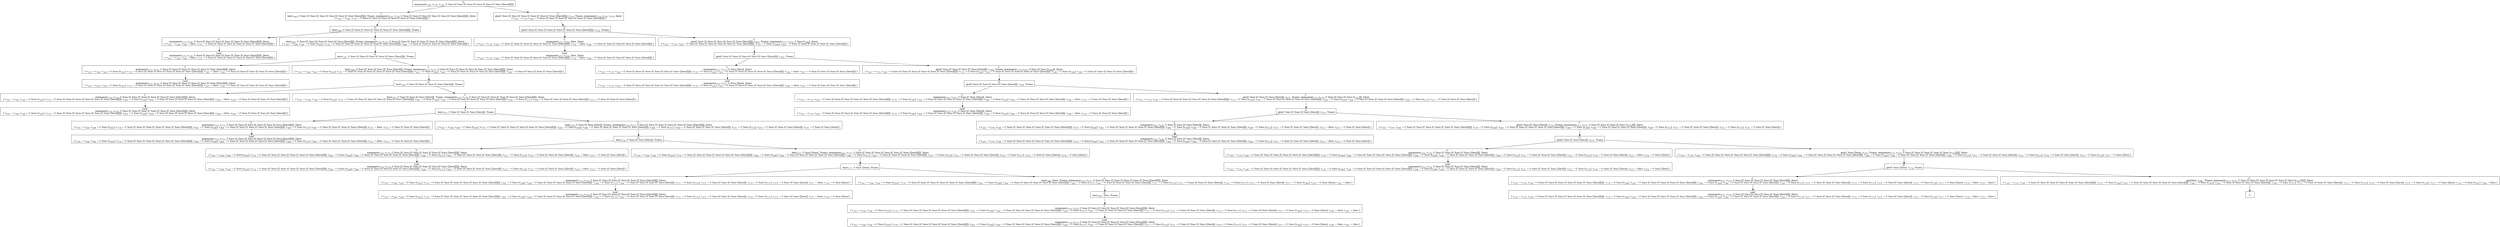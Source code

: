 digraph {
    graph [rankdir=TB
          ,bgcolor=transparent];
    node [shape=box
         ,fillcolor=white
         ,style=filled];
    0 [label=<O <BR/> minmaxo(v<SUB>168</SUB>, v<SUB>170</SUB>, v<SUB>165</SUB>, C Succ [C Succ [C Succ [C Succ [C Succ [C Succ [Zero]]]]]])>];
    1 [label=<C <BR/> leo(v<SUB>168</SUB>, C Succ [C Succ [C Succ [C Succ [C Succ [C Succ [Zero]]]]]], Trueo), minmaxo(v<SUB>173</SUB>, v<SUB>175</SUB>, C Succ [C Succ [C Succ [C Succ [C Succ [C Succ [Zero]]]]]], Zero) <BR/>  [ v<SUB>165</SUB> &rarr; v<SUB>168</SUB>, v<SUB>170</SUB> &rarr; C Succ [C Succ [C Succ [C Succ [C Succ [C Succ [Zero]]]]]] ] >];
    2 [label=<C <BR/> gto(C Succ [C Succ [C Succ [C Succ [C Succ [C Succ [Zero]]]]]], v<SUB>170</SUB>, Trueo), minmaxo(v<SUB>173</SUB>, v<SUB>175</SUB>, v<SUB>170</SUB>, Zero) <BR/>  [ v<SUB>165</SUB> &rarr; v<SUB>170</SUB>, v<SUB>168</SUB> &rarr; C Succ [C Succ [C Succ [C Succ [C Succ [C Succ [Zero]]]]]] ] >];
    3 [label=<O <BR/> leo(v<SUB>168</SUB>, C Succ [C Succ [C Succ [C Succ [C Succ [C Succ [Zero]]]]]], Trueo)>];
    4 [label=<C <BR/> minmaxo(v<SUB>173</SUB>, v<SUB>175</SUB>, C Succ [C Succ [C Succ [C Succ [C Succ [C Succ [Zero]]]]]], Zero) <BR/>  [ v<SUB>165</SUB> &rarr; v<SUB>168</SUB>, v<SUB>168</SUB> &rarr; Zero, v<SUB>170</SUB> &rarr; C Succ [C Succ [C Succ [C Succ [C Succ [C Succ [Zero]]]]]] ] >];
    5 [label=<C <BR/> leo(v<SUB>265</SUB>, C Succ [C Succ [C Succ [C Succ [C Succ [Zero]]]]], Trueo), minmaxo(v<SUB>173</SUB>, v<SUB>175</SUB>, C Succ [C Succ [C Succ [C Succ [C Succ [C Succ [Zero]]]]]], Zero) <BR/>  [ v<SUB>165</SUB> &rarr; v<SUB>168</SUB>, v<SUB>168</SUB> &rarr; C Succ [v<SUB>265</SUB>], v<SUB>170</SUB> &rarr; C Succ [C Succ [C Succ [C Succ [C Succ [C Succ [Zero]]]]]], v<SUB>266</SUB> &rarr; C Succ [C Succ [C Succ [C Succ [C Succ [Zero]]]]] ] >];
    6 [label=<Leaf <BR/> minmaxo(v<SUB>173</SUB>, v<SUB>175</SUB>, C Succ [C Succ [C Succ [C Succ [C Succ [C Succ [Zero]]]]]], Zero) <BR/>  [ v<SUB>165</SUB> &rarr; v<SUB>168</SUB>, v<SUB>168</SUB> &rarr; Zero, v<SUB>170</SUB> &rarr; C Succ [C Succ [C Succ [C Succ [C Succ [C Succ [Zero]]]]]] ] >];
    7 [label=<O <BR/> leo(v<SUB>265</SUB>, C Succ [C Succ [C Succ [C Succ [C Succ [Zero]]]]], Trueo)>];
    8 [label=<C <BR/> minmaxo(v<SUB>173</SUB>, v<SUB>175</SUB>, C Succ [C Succ [C Succ [C Succ [C Succ [C Succ [Zero]]]]]], Zero) <BR/>  [ v<SUB>165</SUB> &rarr; v<SUB>168</SUB>, v<SUB>168</SUB> &rarr; C Succ [v<SUB>265</SUB>], v<SUB>170</SUB> &rarr; C Succ [C Succ [C Succ [C Succ [C Succ [C Succ [Zero]]]]]], v<SUB>265</SUB> &rarr; Zero, v<SUB>266</SUB> &rarr; C Succ [C Succ [C Succ [C Succ [C Succ [Zero]]]]] ] >];
    9 [label=<C <BR/> leo(v<SUB>268</SUB>, C Succ [C Succ [C Succ [C Succ [Zero]]]], Trueo), minmaxo(v<SUB>173</SUB>, v<SUB>175</SUB>, C Succ [C Succ [C Succ [C Succ [C Succ [C Succ [Zero]]]]]], Zero) <BR/>  [ v<SUB>165</SUB> &rarr; v<SUB>168</SUB>, v<SUB>168</SUB> &rarr; C Succ [v<SUB>265</SUB>], v<SUB>170</SUB> &rarr; C Succ [C Succ [C Succ [C Succ [C Succ [C Succ [Zero]]]]]], v<SUB>265</SUB> &rarr; C Succ [v<SUB>268</SUB>], v<SUB>266</SUB> &rarr; C Succ [C Succ [C Succ [C Succ [C Succ [Zero]]]]], v<SUB>269</SUB> &rarr; C Succ [C Succ [C Succ [C Succ [Zero]]]] ] >];
    10 [label=<Leaf <BR/> minmaxo(v<SUB>173</SUB>, v<SUB>175</SUB>, C Succ [C Succ [C Succ [C Succ [C Succ [C Succ [Zero]]]]]], Zero) <BR/>  [ v<SUB>165</SUB> &rarr; v<SUB>168</SUB>, v<SUB>168</SUB> &rarr; C Succ [v<SUB>265</SUB>], v<SUB>170</SUB> &rarr; C Succ [C Succ [C Succ [C Succ [C Succ [C Succ [Zero]]]]]], v<SUB>265</SUB> &rarr; Zero, v<SUB>266</SUB> &rarr; C Succ [C Succ [C Succ [C Succ [C Succ [Zero]]]]] ] >];
    11 [label=<O <BR/> leo(v<SUB>268</SUB>, C Succ [C Succ [C Succ [C Succ [Zero]]]], Trueo)>];
    12 [label=<C <BR/> minmaxo(v<SUB>173</SUB>, v<SUB>175</SUB>, C Succ [C Succ [C Succ [C Succ [C Succ [C Succ [Zero]]]]]], Zero) <BR/>  [ v<SUB>165</SUB> &rarr; v<SUB>168</SUB>, v<SUB>168</SUB> &rarr; C Succ [v<SUB>265</SUB>], v<SUB>170</SUB> &rarr; C Succ [C Succ [C Succ [C Succ [C Succ [C Succ [Zero]]]]]], v<SUB>265</SUB> &rarr; C Succ [v<SUB>268</SUB>], v<SUB>266</SUB> &rarr; C Succ [C Succ [C Succ [C Succ [C Succ [Zero]]]]], v<SUB>268</SUB> &rarr; Zero, v<SUB>269</SUB> &rarr; C Succ [C Succ [C Succ [C Succ [Zero]]]] ] >];
    13 [label=<C <BR/> leo(v<SUB>271</SUB>, C Succ [C Succ [C Succ [Zero]]], Trueo), minmaxo(v<SUB>173</SUB>, v<SUB>175</SUB>, C Succ [C Succ [C Succ [C Succ [C Succ [C Succ [Zero]]]]]], Zero) <BR/>  [ v<SUB>165</SUB> &rarr; v<SUB>168</SUB>, v<SUB>168</SUB> &rarr; C Succ [v<SUB>265</SUB>], v<SUB>170</SUB> &rarr; C Succ [C Succ [C Succ [C Succ [C Succ [C Succ [Zero]]]]]], v<SUB>265</SUB> &rarr; C Succ [v<SUB>268</SUB>], v<SUB>266</SUB> &rarr; C Succ [C Succ [C Succ [C Succ [C Succ [Zero]]]]], v<SUB>268</SUB> &rarr; C Succ [v<SUB>271</SUB>], v<SUB>269</SUB> &rarr; C Succ [C Succ [C Succ [C Succ [Zero]]]], v<SUB>272</SUB> &rarr; C Succ [C Succ [C Succ [Zero]]] ] >];
    14 [label=<Leaf <BR/> minmaxo(v<SUB>173</SUB>, v<SUB>175</SUB>, C Succ [C Succ [C Succ [C Succ [C Succ [C Succ [Zero]]]]]], Zero) <BR/>  [ v<SUB>165</SUB> &rarr; v<SUB>168</SUB>, v<SUB>168</SUB> &rarr; C Succ [v<SUB>265</SUB>], v<SUB>170</SUB> &rarr; C Succ [C Succ [C Succ [C Succ [C Succ [C Succ [Zero]]]]]], v<SUB>265</SUB> &rarr; C Succ [v<SUB>268</SUB>], v<SUB>266</SUB> &rarr; C Succ [C Succ [C Succ [C Succ [C Succ [Zero]]]]], v<SUB>268</SUB> &rarr; Zero, v<SUB>269</SUB> &rarr; C Succ [C Succ [C Succ [C Succ [Zero]]]] ] >];
    15 [label=<O <BR/> leo(v<SUB>271</SUB>, C Succ [C Succ [C Succ [Zero]]], Trueo)>];
    16 [label=<C <BR/> minmaxo(v<SUB>173</SUB>, v<SUB>175</SUB>, C Succ [C Succ [C Succ [C Succ [C Succ [C Succ [Zero]]]]]], Zero) <BR/>  [ v<SUB>165</SUB> &rarr; v<SUB>168</SUB>, v<SUB>168</SUB> &rarr; C Succ [v<SUB>265</SUB>], v<SUB>170</SUB> &rarr; C Succ [C Succ [C Succ [C Succ [C Succ [C Succ [Zero]]]]]], v<SUB>265</SUB> &rarr; C Succ [v<SUB>268</SUB>], v<SUB>266</SUB> &rarr; C Succ [C Succ [C Succ [C Succ [C Succ [Zero]]]]], v<SUB>268</SUB> &rarr; C Succ [v<SUB>271</SUB>], v<SUB>269</SUB> &rarr; C Succ [C Succ [C Succ [C Succ [Zero]]]], v<SUB>271</SUB> &rarr; Zero, v<SUB>272</SUB> &rarr; C Succ [C Succ [C Succ [Zero]]] ] >];
    17 [label=<C <BR/> leo(v<SUB>274</SUB>, C Succ [C Succ [Zero]], Trueo), minmaxo(v<SUB>173</SUB>, v<SUB>175</SUB>, C Succ [C Succ [C Succ [C Succ [C Succ [C Succ [Zero]]]]]], Zero) <BR/>  [ v<SUB>165</SUB> &rarr; v<SUB>168</SUB>, v<SUB>168</SUB> &rarr; C Succ [v<SUB>265</SUB>], v<SUB>170</SUB> &rarr; C Succ [C Succ [C Succ [C Succ [C Succ [C Succ [Zero]]]]]], v<SUB>265</SUB> &rarr; C Succ [v<SUB>268</SUB>], v<SUB>266</SUB> &rarr; C Succ [C Succ [C Succ [C Succ [C Succ [Zero]]]]], v<SUB>268</SUB> &rarr; C Succ [v<SUB>271</SUB>], v<SUB>269</SUB> &rarr; C Succ [C Succ [C Succ [C Succ [Zero]]]], v<SUB>271</SUB> &rarr; C Succ [v<SUB>274</SUB>], v<SUB>272</SUB> &rarr; C Succ [C Succ [C Succ [Zero]]], v<SUB>275</SUB> &rarr; C Succ [C Succ [Zero]] ] >];
    18 [label=<Leaf <BR/> minmaxo(v<SUB>173</SUB>, v<SUB>175</SUB>, C Succ [C Succ [C Succ [C Succ [C Succ [C Succ [Zero]]]]]], Zero) <BR/>  [ v<SUB>165</SUB> &rarr; v<SUB>168</SUB>, v<SUB>168</SUB> &rarr; C Succ [v<SUB>265</SUB>], v<SUB>170</SUB> &rarr; C Succ [C Succ [C Succ [C Succ [C Succ [C Succ [Zero]]]]]], v<SUB>265</SUB> &rarr; C Succ [v<SUB>268</SUB>], v<SUB>266</SUB> &rarr; C Succ [C Succ [C Succ [C Succ [C Succ [Zero]]]]], v<SUB>268</SUB> &rarr; C Succ [v<SUB>271</SUB>], v<SUB>269</SUB> &rarr; C Succ [C Succ [C Succ [C Succ [Zero]]]], v<SUB>271</SUB> &rarr; Zero, v<SUB>272</SUB> &rarr; C Succ [C Succ [C Succ [Zero]]] ] >];
    19 [label=<O <BR/> leo(v<SUB>274</SUB>, C Succ [C Succ [Zero]], Trueo)>];
    20 [label=<C <BR/> minmaxo(v<SUB>173</SUB>, v<SUB>175</SUB>, C Succ [C Succ [C Succ [C Succ [C Succ [C Succ [Zero]]]]]], Zero) <BR/>  [ v<SUB>165</SUB> &rarr; v<SUB>168</SUB>, v<SUB>168</SUB> &rarr; C Succ [v<SUB>265</SUB>], v<SUB>170</SUB> &rarr; C Succ [C Succ [C Succ [C Succ [C Succ [C Succ [Zero]]]]]], v<SUB>265</SUB> &rarr; C Succ [v<SUB>268</SUB>], v<SUB>266</SUB> &rarr; C Succ [C Succ [C Succ [C Succ [C Succ [Zero]]]]], v<SUB>268</SUB> &rarr; C Succ [v<SUB>271</SUB>], v<SUB>269</SUB> &rarr; C Succ [C Succ [C Succ [C Succ [Zero]]]], v<SUB>271</SUB> &rarr; C Succ [v<SUB>274</SUB>], v<SUB>272</SUB> &rarr; C Succ [C Succ [C Succ [Zero]]], v<SUB>274</SUB> &rarr; Zero, v<SUB>275</SUB> &rarr; C Succ [C Succ [Zero]] ] >];
    21 [label=<C <BR/> leo(v<SUB>277</SUB>, C Succ [Zero], Trueo), minmaxo(v<SUB>173</SUB>, v<SUB>175</SUB>, C Succ [C Succ [C Succ [C Succ [C Succ [C Succ [Zero]]]]]], Zero) <BR/>  [ v<SUB>165</SUB> &rarr; v<SUB>168</SUB>, v<SUB>168</SUB> &rarr; C Succ [v<SUB>265</SUB>], v<SUB>170</SUB> &rarr; C Succ [C Succ [C Succ [C Succ [C Succ [C Succ [Zero]]]]]], v<SUB>265</SUB> &rarr; C Succ [v<SUB>268</SUB>], v<SUB>266</SUB> &rarr; C Succ [C Succ [C Succ [C Succ [C Succ [Zero]]]]], v<SUB>268</SUB> &rarr; C Succ [v<SUB>271</SUB>], v<SUB>269</SUB> &rarr; C Succ [C Succ [C Succ [C Succ [Zero]]]], v<SUB>271</SUB> &rarr; C Succ [v<SUB>274</SUB>], v<SUB>272</SUB> &rarr; C Succ [C Succ [C Succ [Zero]]], v<SUB>274</SUB> &rarr; C Succ [v<SUB>277</SUB>], v<SUB>275</SUB> &rarr; C Succ [C Succ [Zero]], v<SUB>278</SUB> &rarr; C Succ [Zero] ] >];
    22 [label=<Leaf <BR/> minmaxo(v<SUB>173</SUB>, v<SUB>175</SUB>, C Succ [C Succ [C Succ [C Succ [C Succ [C Succ [Zero]]]]]], Zero) <BR/>  [ v<SUB>165</SUB> &rarr; v<SUB>168</SUB>, v<SUB>168</SUB> &rarr; C Succ [v<SUB>265</SUB>], v<SUB>170</SUB> &rarr; C Succ [C Succ [C Succ [C Succ [C Succ [C Succ [Zero]]]]]], v<SUB>265</SUB> &rarr; C Succ [v<SUB>268</SUB>], v<SUB>266</SUB> &rarr; C Succ [C Succ [C Succ [C Succ [C Succ [Zero]]]]], v<SUB>268</SUB> &rarr; C Succ [v<SUB>271</SUB>], v<SUB>269</SUB> &rarr; C Succ [C Succ [C Succ [C Succ [Zero]]]], v<SUB>271</SUB> &rarr; C Succ [v<SUB>274</SUB>], v<SUB>272</SUB> &rarr; C Succ [C Succ [C Succ [Zero]]], v<SUB>274</SUB> &rarr; Zero, v<SUB>275</SUB> &rarr; C Succ [C Succ [Zero]] ] >];
    23 [label=<O <BR/> leo(v<SUB>277</SUB>, C Succ [Zero], Trueo)>];
    24 [label=<C <BR/> minmaxo(v<SUB>173</SUB>, v<SUB>175</SUB>, C Succ [C Succ [C Succ [C Succ [C Succ [C Succ [Zero]]]]]], Zero) <BR/>  [ v<SUB>165</SUB> &rarr; v<SUB>168</SUB>, v<SUB>168</SUB> &rarr; C Succ [v<SUB>265</SUB>], v<SUB>170</SUB> &rarr; C Succ [C Succ [C Succ [C Succ [C Succ [C Succ [Zero]]]]]], v<SUB>265</SUB> &rarr; C Succ [v<SUB>268</SUB>], v<SUB>266</SUB> &rarr; C Succ [C Succ [C Succ [C Succ [C Succ [Zero]]]]], v<SUB>268</SUB> &rarr; C Succ [v<SUB>271</SUB>], v<SUB>269</SUB> &rarr; C Succ [C Succ [C Succ [C Succ [Zero]]]], v<SUB>271</SUB> &rarr; C Succ [v<SUB>274</SUB>], v<SUB>272</SUB> &rarr; C Succ [C Succ [C Succ [Zero]]], v<SUB>274</SUB> &rarr; C Succ [v<SUB>277</SUB>], v<SUB>275</SUB> &rarr; C Succ [C Succ [Zero]], v<SUB>277</SUB> &rarr; Zero, v<SUB>278</SUB> &rarr; C Succ [Zero] ] >];
    25 [label=<C <BR/> leo(v<SUB>280</SUB>, Zero, Trueo), minmaxo(v<SUB>173</SUB>, v<SUB>175</SUB>, C Succ [C Succ [C Succ [C Succ [C Succ [C Succ [Zero]]]]]], Zero) <BR/>  [ v<SUB>165</SUB> &rarr; v<SUB>168</SUB>, v<SUB>168</SUB> &rarr; C Succ [v<SUB>265</SUB>], v<SUB>170</SUB> &rarr; C Succ [C Succ [C Succ [C Succ [C Succ [C Succ [Zero]]]]]], v<SUB>265</SUB> &rarr; C Succ [v<SUB>268</SUB>], v<SUB>266</SUB> &rarr; C Succ [C Succ [C Succ [C Succ [C Succ [Zero]]]]], v<SUB>268</SUB> &rarr; C Succ [v<SUB>271</SUB>], v<SUB>269</SUB> &rarr; C Succ [C Succ [C Succ [C Succ [Zero]]]], v<SUB>271</SUB> &rarr; C Succ [v<SUB>274</SUB>], v<SUB>272</SUB> &rarr; C Succ [C Succ [C Succ [Zero]]], v<SUB>274</SUB> &rarr; C Succ [v<SUB>277</SUB>], v<SUB>275</SUB> &rarr; C Succ [C Succ [Zero]], v<SUB>277</SUB> &rarr; C Succ [v<SUB>280</SUB>], v<SUB>278</SUB> &rarr; C Succ [Zero], v<SUB>281</SUB> &rarr; Zero ] >];
    26 [label=<Leaf <BR/> minmaxo(v<SUB>173</SUB>, v<SUB>175</SUB>, C Succ [C Succ [C Succ [C Succ [C Succ [C Succ [Zero]]]]]], Zero) <BR/>  [ v<SUB>165</SUB> &rarr; v<SUB>168</SUB>, v<SUB>168</SUB> &rarr; C Succ [v<SUB>265</SUB>], v<SUB>170</SUB> &rarr; C Succ [C Succ [C Succ [C Succ [C Succ [C Succ [Zero]]]]]], v<SUB>265</SUB> &rarr; C Succ [v<SUB>268</SUB>], v<SUB>266</SUB> &rarr; C Succ [C Succ [C Succ [C Succ [C Succ [Zero]]]]], v<SUB>268</SUB> &rarr; C Succ [v<SUB>271</SUB>], v<SUB>269</SUB> &rarr; C Succ [C Succ [C Succ [C Succ [Zero]]]], v<SUB>271</SUB> &rarr; C Succ [v<SUB>274</SUB>], v<SUB>272</SUB> &rarr; C Succ [C Succ [C Succ [Zero]]], v<SUB>274</SUB> &rarr; C Succ [v<SUB>277</SUB>], v<SUB>275</SUB> &rarr; C Succ [C Succ [Zero]], v<SUB>277</SUB> &rarr; Zero, v<SUB>278</SUB> &rarr; C Succ [Zero] ] >];
    27 [label=<O <BR/> leo(v<SUB>280</SUB>, Zero, Trueo)>];
    28 [label=<C <BR/> minmaxo(v<SUB>173</SUB>, v<SUB>175</SUB>, C Succ [C Succ [C Succ [C Succ [C Succ [C Succ [Zero]]]]]], Zero) <BR/>  [ v<SUB>165</SUB> &rarr; v<SUB>168</SUB>, v<SUB>168</SUB> &rarr; C Succ [v<SUB>265</SUB>], v<SUB>170</SUB> &rarr; C Succ [C Succ [C Succ [C Succ [C Succ [C Succ [Zero]]]]]], v<SUB>265</SUB> &rarr; C Succ [v<SUB>268</SUB>], v<SUB>266</SUB> &rarr; C Succ [C Succ [C Succ [C Succ [C Succ [Zero]]]]], v<SUB>268</SUB> &rarr; C Succ [v<SUB>271</SUB>], v<SUB>269</SUB> &rarr; C Succ [C Succ [C Succ [C Succ [Zero]]]], v<SUB>271</SUB> &rarr; C Succ [v<SUB>274</SUB>], v<SUB>272</SUB> &rarr; C Succ [C Succ [C Succ [Zero]]], v<SUB>274</SUB> &rarr; C Succ [v<SUB>277</SUB>], v<SUB>275</SUB> &rarr; C Succ [C Succ [Zero]], v<SUB>277</SUB> &rarr; C Succ [v<SUB>280</SUB>], v<SUB>278</SUB> &rarr; C Succ [Zero], v<SUB>280</SUB> &rarr; Zero, v<SUB>281</SUB> &rarr; Zero ] >];
    29 [label=<Leaf <BR/> minmaxo(v<SUB>173</SUB>, v<SUB>175</SUB>, C Succ [C Succ [C Succ [C Succ [C Succ [C Succ [Zero]]]]]], Zero) <BR/>  [ v<SUB>165</SUB> &rarr; v<SUB>168</SUB>, v<SUB>168</SUB> &rarr; C Succ [v<SUB>265</SUB>], v<SUB>170</SUB> &rarr; C Succ [C Succ [C Succ [C Succ [C Succ [C Succ [Zero]]]]]], v<SUB>265</SUB> &rarr; C Succ [v<SUB>268</SUB>], v<SUB>266</SUB> &rarr; C Succ [C Succ [C Succ [C Succ [C Succ [Zero]]]]], v<SUB>268</SUB> &rarr; C Succ [v<SUB>271</SUB>], v<SUB>269</SUB> &rarr; C Succ [C Succ [C Succ [C Succ [Zero]]]], v<SUB>271</SUB> &rarr; C Succ [v<SUB>274</SUB>], v<SUB>272</SUB> &rarr; C Succ [C Succ [C Succ [Zero]]], v<SUB>274</SUB> &rarr; C Succ [v<SUB>277</SUB>], v<SUB>275</SUB> &rarr; C Succ [C Succ [Zero]], v<SUB>277</SUB> &rarr; C Succ [v<SUB>280</SUB>], v<SUB>278</SUB> &rarr; C Succ [Zero], v<SUB>280</SUB> &rarr; Zero, v<SUB>281</SUB> &rarr; Zero ] >];
    30 [label=<O <BR/> gto(C Succ [C Succ [C Succ [C Succ [C Succ [C Succ [Zero]]]]]], v<SUB>170</SUB>, Trueo)>];
    31 [label=<C <BR/> minmaxo(v<SUB>173</SUB>, v<SUB>175</SUB>, Zero, Zero) <BR/>  [ v<SUB>165</SUB> &rarr; v<SUB>170</SUB>, v<SUB>168</SUB> &rarr; C Succ [C Succ [C Succ [C Succ [C Succ [C Succ [Zero]]]]]], v<SUB>170</SUB> &rarr; Zero, v<SUB>264</SUB> &rarr; C Succ [C Succ [C Succ [C Succ [C Succ [Zero]]]]] ] >];
    32 [label=<C <BR/> gto(C Succ [C Succ [C Succ [C Succ [C Succ [Zero]]]]], v<SUB>266</SUB>, Trueo), minmaxo(v<SUB>173</SUB>, v<SUB>175</SUB>, C Succ [v<SUB>266</SUB>], Zero) <BR/>  [ v<SUB>165</SUB> &rarr; v<SUB>170</SUB>, v<SUB>168</SUB> &rarr; C Succ [C Succ [C Succ [C Succ [C Succ [C Succ [Zero]]]]]], v<SUB>170</SUB> &rarr; C Succ [v<SUB>266</SUB>], v<SUB>265</SUB> &rarr; C Succ [C Succ [C Succ [C Succ [C Succ [Zero]]]]] ] >];
    33 [label=<Leaf <BR/> minmaxo(v<SUB>173</SUB>, v<SUB>175</SUB>, Zero, Zero) <BR/>  [ v<SUB>165</SUB> &rarr; v<SUB>170</SUB>, v<SUB>168</SUB> &rarr; C Succ [C Succ [C Succ [C Succ [C Succ [C Succ [Zero]]]]]], v<SUB>170</SUB> &rarr; Zero, v<SUB>264</SUB> &rarr; C Succ [C Succ [C Succ [C Succ [C Succ [Zero]]]]] ] >];
    34 [label=<O <BR/> gto(C Succ [C Succ [C Succ [C Succ [C Succ [Zero]]]]], v<SUB>266</SUB>, Trueo)>];
    35 [label=<C <BR/> minmaxo(v<SUB>173</SUB>, v<SUB>175</SUB>, C Succ [Zero], Zero) <BR/>  [ v<SUB>165</SUB> &rarr; v<SUB>170</SUB>, v<SUB>168</SUB> &rarr; C Succ [C Succ [C Succ [C Succ [C Succ [C Succ [Zero]]]]]], v<SUB>170</SUB> &rarr; C Succ [v<SUB>266</SUB>], v<SUB>265</SUB> &rarr; C Succ [C Succ [C Succ [C Succ [C Succ [Zero]]]]], v<SUB>266</SUB> &rarr; Zero, v<SUB>267</SUB> &rarr; C Succ [C Succ [C Succ [C Succ [Zero]]]] ] >];
    36 [label=<C <BR/> gto(C Succ [C Succ [C Succ [C Succ [Zero]]]], v<SUB>269</SUB>, Trueo), minmaxo(v<SUB>173</SUB>, v<SUB>175</SUB>, C Succ [C Succ [v<SUB>269</SUB>]], Zero) <BR/>  [ v<SUB>165</SUB> &rarr; v<SUB>170</SUB>, v<SUB>168</SUB> &rarr; C Succ [C Succ [C Succ [C Succ [C Succ [C Succ [Zero]]]]]], v<SUB>170</SUB> &rarr; C Succ [v<SUB>266</SUB>], v<SUB>265</SUB> &rarr; C Succ [C Succ [C Succ [C Succ [C Succ [Zero]]]]], v<SUB>266</SUB> &rarr; C Succ [v<SUB>269</SUB>], v<SUB>268</SUB> &rarr; C Succ [C Succ [C Succ [C Succ [Zero]]]] ] >];
    37 [label=<Leaf <BR/> minmaxo(v<SUB>173</SUB>, v<SUB>175</SUB>, C Succ [Zero], Zero) <BR/>  [ v<SUB>165</SUB> &rarr; v<SUB>170</SUB>, v<SUB>168</SUB> &rarr; C Succ [C Succ [C Succ [C Succ [C Succ [C Succ [Zero]]]]]], v<SUB>170</SUB> &rarr; C Succ [v<SUB>266</SUB>], v<SUB>265</SUB> &rarr; C Succ [C Succ [C Succ [C Succ [C Succ [Zero]]]]], v<SUB>266</SUB> &rarr; Zero, v<SUB>267</SUB> &rarr; C Succ [C Succ [C Succ [C Succ [Zero]]]] ] >];
    38 [label=<O <BR/> gto(C Succ [C Succ [C Succ [C Succ [Zero]]]], v<SUB>269</SUB>, Trueo)>];
    39 [label=<C <BR/> minmaxo(v<SUB>173</SUB>, v<SUB>175</SUB>, C Succ [C Succ [Zero]], Zero) <BR/>  [ v<SUB>165</SUB> &rarr; v<SUB>170</SUB>, v<SUB>168</SUB> &rarr; C Succ [C Succ [C Succ [C Succ [C Succ [C Succ [Zero]]]]]], v<SUB>170</SUB> &rarr; C Succ [v<SUB>266</SUB>], v<SUB>265</SUB> &rarr; C Succ [C Succ [C Succ [C Succ [C Succ [Zero]]]]], v<SUB>266</SUB> &rarr; C Succ [v<SUB>269</SUB>], v<SUB>268</SUB> &rarr; C Succ [C Succ [C Succ [C Succ [Zero]]]], v<SUB>269</SUB> &rarr; Zero, v<SUB>270</SUB> &rarr; C Succ [C Succ [C Succ [Zero]]] ] >];
    40 [label=<C <BR/> gto(C Succ [C Succ [C Succ [Zero]]], v<SUB>272</SUB>, Trueo), minmaxo(v<SUB>173</SUB>, v<SUB>175</SUB>, C Succ [C Succ [C Succ [v<SUB>272</SUB>]]], Zero) <BR/>  [ v<SUB>165</SUB> &rarr; v<SUB>170</SUB>, v<SUB>168</SUB> &rarr; C Succ [C Succ [C Succ [C Succ [C Succ [C Succ [Zero]]]]]], v<SUB>170</SUB> &rarr; C Succ [v<SUB>266</SUB>], v<SUB>265</SUB> &rarr; C Succ [C Succ [C Succ [C Succ [C Succ [Zero]]]]], v<SUB>266</SUB> &rarr; C Succ [v<SUB>269</SUB>], v<SUB>268</SUB> &rarr; C Succ [C Succ [C Succ [C Succ [Zero]]]], v<SUB>269</SUB> &rarr; C Succ [v<SUB>272</SUB>], v<SUB>271</SUB> &rarr; C Succ [C Succ [C Succ [Zero]]] ] >];
    41 [label=<Leaf <BR/> minmaxo(v<SUB>173</SUB>, v<SUB>175</SUB>, C Succ [C Succ [Zero]], Zero) <BR/>  [ v<SUB>165</SUB> &rarr; v<SUB>170</SUB>, v<SUB>168</SUB> &rarr; C Succ [C Succ [C Succ [C Succ [C Succ [C Succ [Zero]]]]]], v<SUB>170</SUB> &rarr; C Succ [v<SUB>266</SUB>], v<SUB>265</SUB> &rarr; C Succ [C Succ [C Succ [C Succ [C Succ [Zero]]]]], v<SUB>266</SUB> &rarr; C Succ [v<SUB>269</SUB>], v<SUB>268</SUB> &rarr; C Succ [C Succ [C Succ [C Succ [Zero]]]], v<SUB>269</SUB> &rarr; Zero, v<SUB>270</SUB> &rarr; C Succ [C Succ [C Succ [Zero]]] ] >];
    42 [label=<O <BR/> gto(C Succ [C Succ [C Succ [Zero]]], v<SUB>272</SUB>, Trueo)>];
    43 [label=<C <BR/> minmaxo(v<SUB>173</SUB>, v<SUB>175</SUB>, C Succ [C Succ [C Succ [Zero]]], Zero) <BR/>  [ v<SUB>165</SUB> &rarr; v<SUB>170</SUB>, v<SUB>168</SUB> &rarr; C Succ [C Succ [C Succ [C Succ [C Succ [C Succ [Zero]]]]]], v<SUB>170</SUB> &rarr; C Succ [v<SUB>266</SUB>], v<SUB>265</SUB> &rarr; C Succ [C Succ [C Succ [C Succ [C Succ [Zero]]]]], v<SUB>266</SUB> &rarr; C Succ [v<SUB>269</SUB>], v<SUB>268</SUB> &rarr; C Succ [C Succ [C Succ [C Succ [Zero]]]], v<SUB>269</SUB> &rarr; C Succ [v<SUB>272</SUB>], v<SUB>271</SUB> &rarr; C Succ [C Succ [C Succ [Zero]]], v<SUB>272</SUB> &rarr; Zero, v<SUB>273</SUB> &rarr; C Succ [C Succ [Zero]] ] >];
    44 [label=<C <BR/> gto(C Succ [C Succ [Zero]], v<SUB>275</SUB>, Trueo), minmaxo(v<SUB>173</SUB>, v<SUB>175</SUB>, C Succ [C Succ [C Succ [C Succ [v<SUB>275</SUB>]]]], Zero) <BR/>  [ v<SUB>165</SUB> &rarr; v<SUB>170</SUB>, v<SUB>168</SUB> &rarr; C Succ [C Succ [C Succ [C Succ [C Succ [C Succ [Zero]]]]]], v<SUB>170</SUB> &rarr; C Succ [v<SUB>266</SUB>], v<SUB>265</SUB> &rarr; C Succ [C Succ [C Succ [C Succ [C Succ [Zero]]]]], v<SUB>266</SUB> &rarr; C Succ [v<SUB>269</SUB>], v<SUB>268</SUB> &rarr; C Succ [C Succ [C Succ [C Succ [Zero]]]], v<SUB>269</SUB> &rarr; C Succ [v<SUB>272</SUB>], v<SUB>271</SUB> &rarr; C Succ [C Succ [C Succ [Zero]]], v<SUB>272</SUB> &rarr; C Succ [v<SUB>275</SUB>], v<SUB>274</SUB> &rarr; C Succ [C Succ [Zero]] ] >];
    45 [label=<Leaf <BR/> minmaxo(v<SUB>173</SUB>, v<SUB>175</SUB>, C Succ [C Succ [C Succ [Zero]]], Zero) <BR/>  [ v<SUB>165</SUB> &rarr; v<SUB>170</SUB>, v<SUB>168</SUB> &rarr; C Succ [C Succ [C Succ [C Succ [C Succ [C Succ [Zero]]]]]], v<SUB>170</SUB> &rarr; C Succ [v<SUB>266</SUB>], v<SUB>265</SUB> &rarr; C Succ [C Succ [C Succ [C Succ [C Succ [Zero]]]]], v<SUB>266</SUB> &rarr; C Succ [v<SUB>269</SUB>], v<SUB>268</SUB> &rarr; C Succ [C Succ [C Succ [C Succ [Zero]]]], v<SUB>269</SUB> &rarr; C Succ [v<SUB>272</SUB>], v<SUB>271</SUB> &rarr; C Succ [C Succ [C Succ [Zero]]], v<SUB>272</SUB> &rarr; Zero, v<SUB>273</SUB> &rarr; C Succ [C Succ [Zero]] ] >];
    46 [label=<O <BR/> gto(C Succ [C Succ [Zero]], v<SUB>275</SUB>, Trueo)>];
    47 [label=<C <BR/> minmaxo(v<SUB>173</SUB>, v<SUB>175</SUB>, C Succ [C Succ [C Succ [C Succ [Zero]]]], Zero) <BR/>  [ v<SUB>165</SUB> &rarr; v<SUB>170</SUB>, v<SUB>168</SUB> &rarr; C Succ [C Succ [C Succ [C Succ [C Succ [C Succ [Zero]]]]]], v<SUB>170</SUB> &rarr; C Succ [v<SUB>266</SUB>], v<SUB>265</SUB> &rarr; C Succ [C Succ [C Succ [C Succ [C Succ [Zero]]]]], v<SUB>266</SUB> &rarr; C Succ [v<SUB>269</SUB>], v<SUB>268</SUB> &rarr; C Succ [C Succ [C Succ [C Succ [Zero]]]], v<SUB>269</SUB> &rarr; C Succ [v<SUB>272</SUB>], v<SUB>271</SUB> &rarr; C Succ [C Succ [C Succ [Zero]]], v<SUB>272</SUB> &rarr; C Succ [v<SUB>275</SUB>], v<SUB>274</SUB> &rarr; C Succ [C Succ [Zero]], v<SUB>275</SUB> &rarr; Zero, v<SUB>276</SUB> &rarr; C Succ [Zero] ] >];
    48 [label=<C <BR/> gto(C Succ [Zero], v<SUB>278</SUB>, Trueo), minmaxo(v<SUB>173</SUB>, v<SUB>175</SUB>, C Succ [C Succ [C Succ [C Succ [C Succ [v<SUB>278</SUB>]]]]], Zero) <BR/>  [ v<SUB>165</SUB> &rarr; v<SUB>170</SUB>, v<SUB>168</SUB> &rarr; C Succ [C Succ [C Succ [C Succ [C Succ [C Succ [Zero]]]]]], v<SUB>170</SUB> &rarr; C Succ [v<SUB>266</SUB>], v<SUB>265</SUB> &rarr; C Succ [C Succ [C Succ [C Succ [C Succ [Zero]]]]], v<SUB>266</SUB> &rarr; C Succ [v<SUB>269</SUB>], v<SUB>268</SUB> &rarr; C Succ [C Succ [C Succ [C Succ [Zero]]]], v<SUB>269</SUB> &rarr; C Succ [v<SUB>272</SUB>], v<SUB>271</SUB> &rarr; C Succ [C Succ [C Succ [Zero]]], v<SUB>272</SUB> &rarr; C Succ [v<SUB>275</SUB>], v<SUB>274</SUB> &rarr; C Succ [C Succ [Zero]], v<SUB>275</SUB> &rarr; C Succ [v<SUB>278</SUB>], v<SUB>277</SUB> &rarr; C Succ [Zero] ] >];
    49 [label=<Leaf <BR/> minmaxo(v<SUB>173</SUB>, v<SUB>175</SUB>, C Succ [C Succ [C Succ [C Succ [Zero]]]], Zero) <BR/>  [ v<SUB>165</SUB> &rarr; v<SUB>170</SUB>, v<SUB>168</SUB> &rarr; C Succ [C Succ [C Succ [C Succ [C Succ [C Succ [Zero]]]]]], v<SUB>170</SUB> &rarr; C Succ [v<SUB>266</SUB>], v<SUB>265</SUB> &rarr; C Succ [C Succ [C Succ [C Succ [C Succ [Zero]]]]], v<SUB>266</SUB> &rarr; C Succ [v<SUB>269</SUB>], v<SUB>268</SUB> &rarr; C Succ [C Succ [C Succ [C Succ [Zero]]]], v<SUB>269</SUB> &rarr; C Succ [v<SUB>272</SUB>], v<SUB>271</SUB> &rarr; C Succ [C Succ [C Succ [Zero]]], v<SUB>272</SUB> &rarr; C Succ [v<SUB>275</SUB>], v<SUB>274</SUB> &rarr; C Succ [C Succ [Zero]], v<SUB>275</SUB> &rarr; Zero, v<SUB>276</SUB> &rarr; C Succ [Zero] ] >];
    50 [label=<O <BR/> gto(C Succ [Zero], v<SUB>278</SUB>, Trueo)>];
    51 [label=<C <BR/> minmaxo(v<SUB>173</SUB>, v<SUB>175</SUB>, C Succ [C Succ [C Succ [C Succ [C Succ [Zero]]]]], Zero) <BR/>  [ v<SUB>165</SUB> &rarr; v<SUB>170</SUB>, v<SUB>168</SUB> &rarr; C Succ [C Succ [C Succ [C Succ [C Succ [C Succ [Zero]]]]]], v<SUB>170</SUB> &rarr; C Succ [v<SUB>266</SUB>], v<SUB>265</SUB> &rarr; C Succ [C Succ [C Succ [C Succ [C Succ [Zero]]]]], v<SUB>266</SUB> &rarr; C Succ [v<SUB>269</SUB>], v<SUB>268</SUB> &rarr; C Succ [C Succ [C Succ [C Succ [Zero]]]], v<SUB>269</SUB> &rarr; C Succ [v<SUB>272</SUB>], v<SUB>271</SUB> &rarr; C Succ [C Succ [C Succ [Zero]]], v<SUB>272</SUB> &rarr; C Succ [v<SUB>275</SUB>], v<SUB>274</SUB> &rarr; C Succ [C Succ [Zero]], v<SUB>275</SUB> &rarr; C Succ [v<SUB>278</SUB>], v<SUB>277</SUB> &rarr; C Succ [Zero], v<SUB>278</SUB> &rarr; Zero, v<SUB>279</SUB> &rarr; Zero ] >];
    52 [label=<C <BR/> gto(Zero, v<SUB>281</SUB>, Trueo), minmaxo(v<SUB>173</SUB>, v<SUB>175</SUB>, C Succ [C Succ [C Succ [C Succ [C Succ [C Succ [v<SUB>281</SUB>]]]]]], Zero) <BR/>  [ v<SUB>165</SUB> &rarr; v<SUB>170</SUB>, v<SUB>168</SUB> &rarr; C Succ [C Succ [C Succ [C Succ [C Succ [C Succ [Zero]]]]]], v<SUB>170</SUB> &rarr; C Succ [v<SUB>266</SUB>], v<SUB>265</SUB> &rarr; C Succ [C Succ [C Succ [C Succ [C Succ [Zero]]]]], v<SUB>266</SUB> &rarr; C Succ [v<SUB>269</SUB>], v<SUB>268</SUB> &rarr; C Succ [C Succ [C Succ [C Succ [Zero]]]], v<SUB>269</SUB> &rarr; C Succ [v<SUB>272</SUB>], v<SUB>271</SUB> &rarr; C Succ [C Succ [C Succ [Zero]]], v<SUB>272</SUB> &rarr; C Succ [v<SUB>275</SUB>], v<SUB>274</SUB> &rarr; C Succ [C Succ [Zero]], v<SUB>275</SUB> &rarr; C Succ [v<SUB>278</SUB>], v<SUB>277</SUB> &rarr; C Succ [Zero], v<SUB>278</SUB> &rarr; C Succ [v<SUB>281</SUB>], v<SUB>280</SUB> &rarr; Zero ] >];
    53 [label=<Leaf <BR/> minmaxo(v<SUB>173</SUB>, v<SUB>175</SUB>, C Succ [C Succ [C Succ [C Succ [C Succ [Zero]]]]], Zero) <BR/>  [ v<SUB>165</SUB> &rarr; v<SUB>170</SUB>, v<SUB>168</SUB> &rarr; C Succ [C Succ [C Succ [C Succ [C Succ [C Succ [Zero]]]]]], v<SUB>170</SUB> &rarr; C Succ [v<SUB>266</SUB>], v<SUB>265</SUB> &rarr; C Succ [C Succ [C Succ [C Succ [C Succ [Zero]]]]], v<SUB>266</SUB> &rarr; C Succ [v<SUB>269</SUB>], v<SUB>268</SUB> &rarr; C Succ [C Succ [C Succ [C Succ [Zero]]]], v<SUB>269</SUB> &rarr; C Succ [v<SUB>272</SUB>], v<SUB>271</SUB> &rarr; C Succ [C Succ [C Succ [Zero]]], v<SUB>272</SUB> &rarr; C Succ [v<SUB>275</SUB>], v<SUB>274</SUB> &rarr; C Succ [C Succ [Zero]], v<SUB>275</SUB> &rarr; C Succ [v<SUB>278</SUB>], v<SUB>277</SUB> &rarr; C Succ [Zero], v<SUB>278</SUB> &rarr; Zero, v<SUB>279</SUB> &rarr; Zero ] >];
    54 [label=<_|_>];
    0 -> 1 [label=""];
    0 -> 2 [label=""];
    1 -> 3 [label=""];
    2 -> 30 [label=""];
    3 -> 4 [label=""];
    3 -> 5 [label=""];
    4 -> 6 [label=""];
    5 -> 7 [label=""];
    7 -> 8 [label=""];
    7 -> 9 [label=""];
    8 -> 10 [label=""];
    9 -> 11 [label=""];
    11 -> 12 [label=""];
    11 -> 13 [label=""];
    12 -> 14 [label=""];
    13 -> 15 [label=""];
    15 -> 16 [label=""];
    15 -> 17 [label=""];
    16 -> 18 [label=""];
    17 -> 19 [label=""];
    19 -> 20 [label=""];
    19 -> 21 [label=""];
    20 -> 22 [label=""];
    21 -> 23 [label=""];
    23 -> 24 [label=""];
    23 -> 25 [label=""];
    24 -> 26 [label=""];
    25 -> 27 [label=""];
    27 -> 28 [label=""];
    28 -> 29 [label=""];
    30 -> 31 [label=""];
    30 -> 32 [label=""];
    31 -> 33 [label=""];
    32 -> 34 [label=""];
    34 -> 35 [label=""];
    34 -> 36 [label=""];
    35 -> 37 [label=""];
    36 -> 38 [label=""];
    38 -> 39 [label=""];
    38 -> 40 [label=""];
    39 -> 41 [label=""];
    40 -> 42 [label=""];
    42 -> 43 [label=""];
    42 -> 44 [label=""];
    43 -> 45 [label=""];
    44 -> 46 [label=""];
    46 -> 47 [label=""];
    46 -> 48 [label=""];
    47 -> 49 [label=""];
    48 -> 50 [label=""];
    50 -> 51 [label=""];
    50 -> 52 [label=""];
    51 -> 53 [label=""];
    52 -> 54 [label=""];
}